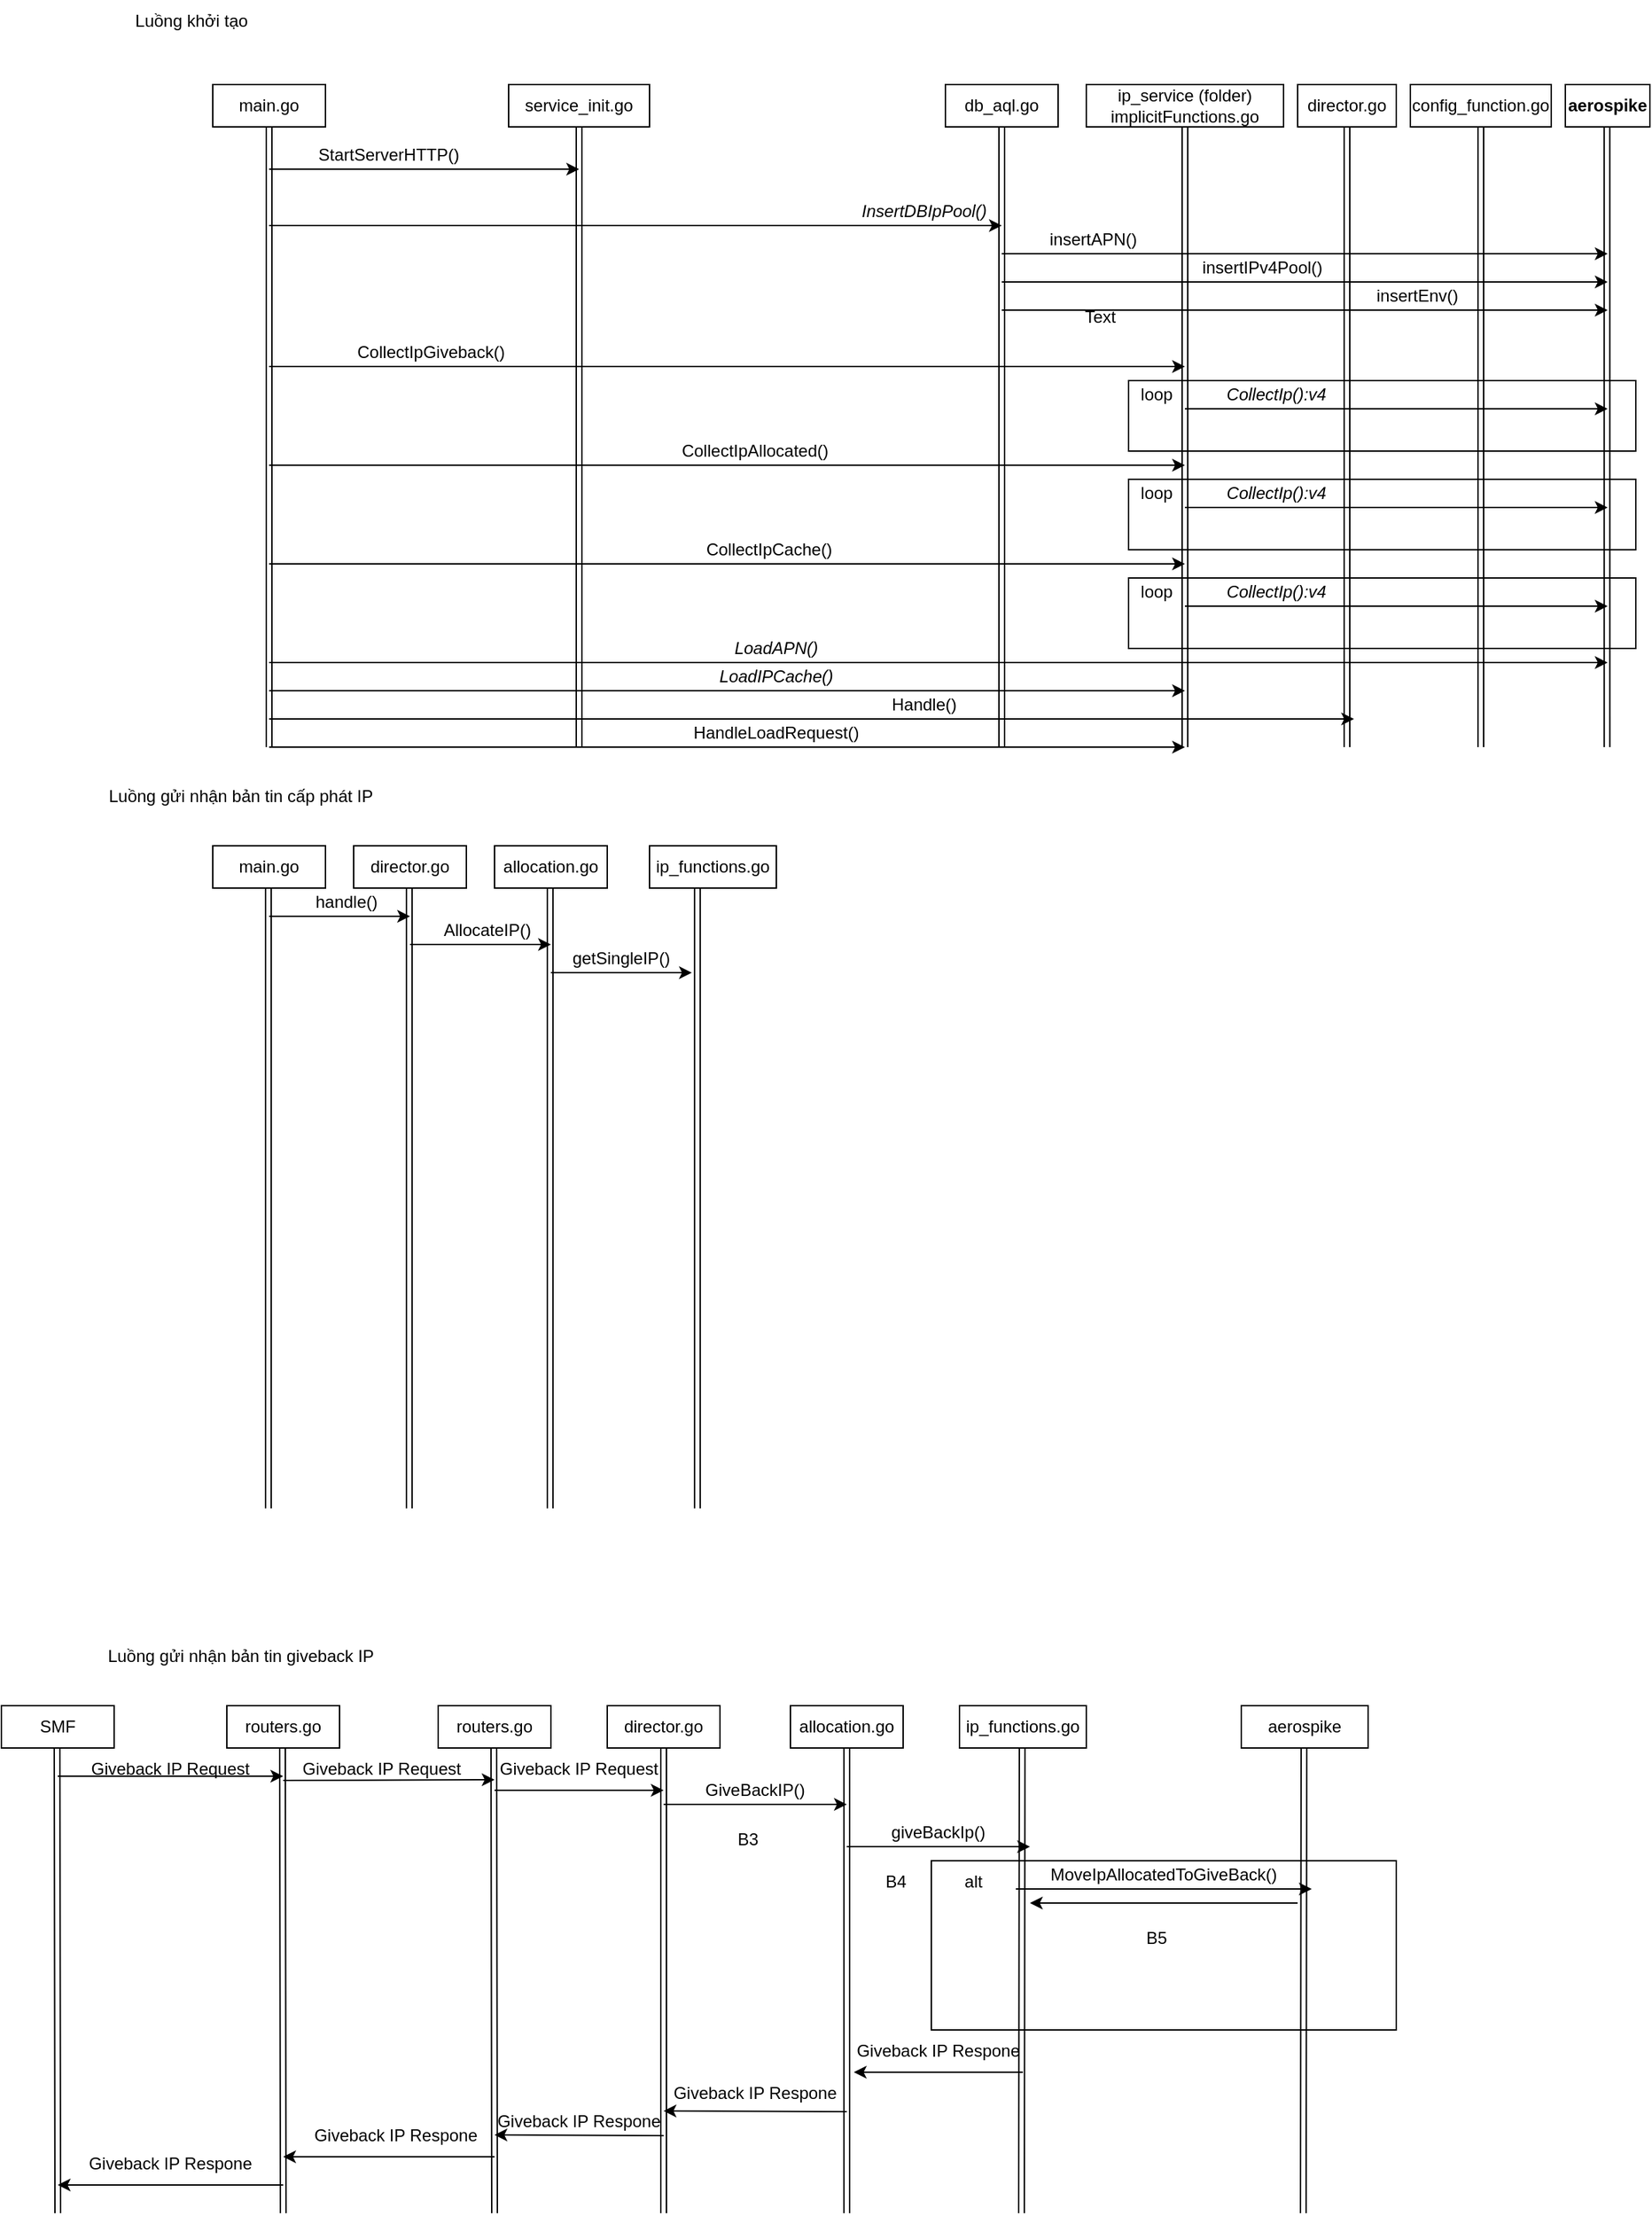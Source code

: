 <mxfile version="21.3.7" type="github">
  <diagram name="Page-1" id="74e2e168-ea6b-b213-b513-2b3c1d86103e">
    <mxGraphModel dx="1434" dy="796" grid="1" gridSize="10" guides="1" tooltips="1" connect="1" arrows="1" fold="1" page="1" pageScale="1" pageWidth="10000" pageHeight="10000" background="none" math="0" shadow="0">
      <root>
        <mxCell id="0" />
        <mxCell id="1" parent="0" />
        <mxCell id="uKHd_ahxQpPNpttr2zoV-3" style="rounded=0;orthogonalLoop=1;jettySize=auto;html=1;exitX=0.5;exitY=1;exitDx=0;exitDy=0;shape=link;" parent="1" source="uKHd_ahxQpPNpttr2zoV-1" edge="1">
          <mxGeometry relative="1" as="geometry">
            <mxPoint x="320" y="560" as="targetPoint" />
          </mxGeometry>
        </mxCell>
        <mxCell id="uKHd_ahxQpPNpttr2zoV-1" value="main.go" style="rounded=0;whiteSpace=wrap;html=1;" parent="1" vertex="1">
          <mxGeometry x="280" y="90" width="80" height="30" as="geometry" />
        </mxCell>
        <mxCell id="uKHd_ahxQpPNpttr2zoV-4" style="edgeStyle=orthogonalEdgeStyle;rounded=0;orthogonalLoop=1;jettySize=auto;html=1;exitX=0.5;exitY=1;exitDx=0;exitDy=0;shape=link;" parent="1" source="uKHd_ahxQpPNpttr2zoV-2" edge="1">
          <mxGeometry relative="1" as="geometry">
            <mxPoint x="540" y="560" as="targetPoint" />
            <Array as="points">
              <mxPoint x="540" y="560" />
            </Array>
          </mxGeometry>
        </mxCell>
        <mxCell id="uKHd_ahxQpPNpttr2zoV-2" value="service_init.go" style="rounded=0;whiteSpace=wrap;html=1;" parent="1" vertex="1">
          <mxGeometry x="490" y="90" width="100" height="30" as="geometry" />
        </mxCell>
        <mxCell id="uKHd_ahxQpPNpttr2zoV-6" value="StartServerHTTP()" style="text;html=1;strokeColor=none;fillColor=none;align=center;verticalAlign=middle;whiteSpace=wrap;rounded=0;" parent="1" vertex="1">
          <mxGeometry x="350" y="130" width="110" height="20" as="geometry" />
        </mxCell>
        <mxCell id="uKHd_ahxQpPNpttr2zoV-9" value="" style="endArrow=classic;html=1;rounded=0;" parent="1" edge="1">
          <mxGeometry width="50" height="50" relative="1" as="geometry">
            <mxPoint x="320" y="150" as="sourcePoint" />
            <mxPoint x="540" y="150" as="targetPoint" />
          </mxGeometry>
        </mxCell>
        <mxCell id="uKHd_ahxQpPNpttr2zoV-22" value="db_aql.go" style="rounded=0;whiteSpace=wrap;html=1;" parent="1" vertex="1">
          <mxGeometry x="800" y="90" width="80" height="30" as="geometry" />
        </mxCell>
        <mxCell id="uKHd_ahxQpPNpttr2zoV-23" style="edgeStyle=orthogonalEdgeStyle;rounded=0;orthogonalLoop=1;jettySize=auto;html=1;exitX=0.5;exitY=1;exitDx=0;exitDy=0;shape=link;" parent="1" source="uKHd_ahxQpPNpttr2zoV-22" edge="1">
          <mxGeometry relative="1" as="geometry">
            <mxPoint x="840" y="560" as="targetPoint" />
            <mxPoint x="839.5" y="120" as="sourcePoint" />
            <Array as="points">
              <mxPoint x="840" y="560" />
            </Array>
          </mxGeometry>
        </mxCell>
        <mxCell id="uKHd_ahxQpPNpttr2zoV-24" value="&lt;i&gt;InsertDBIpPool()&lt;/i&gt;" style="text;html=1;strokeColor=none;fillColor=none;align=center;verticalAlign=middle;whiteSpace=wrap;rounded=0;" parent="1" vertex="1">
          <mxGeometry x="730" y="170" width="110" height="20" as="geometry" />
        </mxCell>
        <mxCell id="uKHd_ahxQpPNpttr2zoV-25" value="" style="endArrow=classic;html=1;rounded=0;" parent="1" edge="1">
          <mxGeometry width="50" height="50" relative="1" as="geometry">
            <mxPoint x="320" y="190" as="sourcePoint" />
            <mxPoint x="840" y="190" as="targetPoint" />
          </mxGeometry>
        </mxCell>
        <mxCell id="uKHd_ahxQpPNpttr2zoV-26" value="ip_service (folder)&lt;br&gt;implicitFunctions.go" style="rounded=0;whiteSpace=wrap;html=1;" parent="1" vertex="1">
          <mxGeometry x="900" y="90" width="140" height="30" as="geometry" />
        </mxCell>
        <mxCell id="uKHd_ahxQpPNpttr2zoV-27" style="edgeStyle=orthogonalEdgeStyle;rounded=0;orthogonalLoop=1;jettySize=auto;html=1;exitX=0.5;exitY=1;exitDx=0;exitDy=0;shape=link;" parent="1" source="uKHd_ahxQpPNpttr2zoV-26" edge="1">
          <mxGeometry relative="1" as="geometry">
            <mxPoint x="970" y="560" as="targetPoint" />
            <mxPoint x="989.5" y="120" as="sourcePoint" />
            <Array as="points">
              <mxPoint x="970" y="560" />
            </Array>
          </mxGeometry>
        </mxCell>
        <mxCell id="uKHd_ahxQpPNpttr2zoV-28" value="CollectIpAllocated()" style="text;html=1;strokeColor=none;fillColor=none;align=center;verticalAlign=middle;whiteSpace=wrap;rounded=0;" parent="1" vertex="1">
          <mxGeometry x="610" y="340" width="110" height="20" as="geometry" />
        </mxCell>
        <mxCell id="uKHd_ahxQpPNpttr2zoV-29" value="" style="endArrow=classic;html=1;rounded=0;" parent="1" edge="1">
          <mxGeometry width="50" height="50" relative="1" as="geometry">
            <mxPoint x="320" y="290" as="sourcePoint" />
            <mxPoint x="970" y="290" as="targetPoint" />
          </mxGeometry>
        </mxCell>
        <mxCell id="uKHd_ahxQpPNpttr2zoV-30" value="CollectIpGiveback()" style="text;html=1;strokeColor=none;fillColor=none;align=center;verticalAlign=middle;whiteSpace=wrap;rounded=0;" parent="1" vertex="1">
          <mxGeometry x="380" y="270" width="110" height="20" as="geometry" />
        </mxCell>
        <mxCell id="uKHd_ahxQpPNpttr2zoV-31" value="CollectIpCache()" style="text;html=1;strokeColor=none;fillColor=none;align=center;verticalAlign=middle;whiteSpace=wrap;rounded=0;" parent="1" vertex="1">
          <mxGeometry x="620" y="410" width="110" height="20" as="geometry" />
        </mxCell>
        <mxCell id="uKHd_ahxQpPNpttr2zoV-32" value="LoadAPN()" style="text;html=1;strokeColor=none;fillColor=none;align=center;verticalAlign=middle;whiteSpace=wrap;rounded=0;shadow=0;fontStyle=2" parent="1" vertex="1">
          <mxGeometry x="640" y="480" width="80" height="20" as="geometry" />
        </mxCell>
        <mxCell id="uKHd_ahxQpPNpttr2zoV-33" value="LoadIPCache()" style="text;html=1;strokeColor=none;fillColor=none;align=center;verticalAlign=middle;whiteSpace=wrap;rounded=0;shadow=0;fontStyle=2" parent="1" vertex="1">
          <mxGeometry x="640" y="500" width="80" height="20" as="geometry" />
        </mxCell>
        <mxCell id="uKHd_ahxQpPNpttr2zoV-34" value="director.go" style="rounded=0;whiteSpace=wrap;html=1;" parent="1" vertex="1">
          <mxGeometry x="1050" y="90" width="70" height="30" as="geometry" />
        </mxCell>
        <mxCell id="uKHd_ahxQpPNpttr2zoV-35" style="edgeStyle=orthogonalEdgeStyle;rounded=0;orthogonalLoop=1;jettySize=auto;html=1;exitX=0.5;exitY=1;exitDx=0;exitDy=0;shape=link;" parent="1" source="uKHd_ahxQpPNpttr2zoV-34" edge="1">
          <mxGeometry relative="1" as="geometry">
            <mxPoint x="1085" y="560" as="targetPoint" />
            <mxPoint x="1139.5" y="120" as="sourcePoint" />
            <Array as="points">
              <mxPoint x="1085" y="560" />
            </Array>
          </mxGeometry>
        </mxCell>
        <mxCell id="uKHd_ahxQpPNpttr2zoV-36" value="" style="endArrow=classic;html=1;rounded=0;" parent="1" edge="1">
          <mxGeometry width="50" height="50" relative="1" as="geometry">
            <mxPoint x="320" y="500" as="sourcePoint" />
            <mxPoint x="1270" y="500" as="targetPoint" />
          </mxGeometry>
        </mxCell>
        <mxCell id="uKHd_ahxQpPNpttr2zoV-37" value="Handle()" style="text;html=1;strokeColor=none;fillColor=none;align=center;verticalAlign=middle;whiteSpace=wrap;rounded=0;" parent="1" vertex="1">
          <mxGeometry x="730" y="520" width="110" height="20" as="geometry" />
        </mxCell>
        <mxCell id="uKHd_ahxQpPNpttr2zoV-38" value="HandleLoadRequest()" style="text;html=1;strokeColor=none;fillColor=none;align=center;verticalAlign=middle;whiteSpace=wrap;rounded=0;" parent="1" vertex="1">
          <mxGeometry x="625" y="540" width="110" height="20" as="geometry" />
        </mxCell>
        <mxCell id="uKHd_ahxQpPNpttr2zoV-39" value="config_function.go" style="rounded=0;whiteSpace=wrap;html=1;" parent="1" vertex="1">
          <mxGeometry x="1130" y="90" width="100" height="30" as="geometry" />
        </mxCell>
        <mxCell id="uKHd_ahxQpPNpttr2zoV-40" style="edgeStyle=orthogonalEdgeStyle;rounded=0;orthogonalLoop=1;jettySize=auto;html=1;exitX=0.5;exitY=1;exitDx=0;exitDy=0;shape=link;" parent="1" source="uKHd_ahxQpPNpttr2zoV-39" edge="1">
          <mxGeometry relative="1" as="geometry">
            <mxPoint x="1180" y="560" as="targetPoint" />
            <mxPoint x="1219.5" y="120" as="sourcePoint" />
            <Array as="points">
              <mxPoint x="1180" y="560" />
            </Array>
          </mxGeometry>
        </mxCell>
        <mxCell id="uKHd_ahxQpPNpttr2zoV-41" value="" style="endArrow=classic;html=1;rounded=0;" parent="1" edge="1">
          <mxGeometry width="50" height="50" relative="1" as="geometry">
            <mxPoint x="840" y="210" as="sourcePoint" />
            <mxPoint x="1270" y="210" as="targetPoint" />
          </mxGeometry>
        </mxCell>
        <mxCell id="uKHd_ahxQpPNpttr2zoV-42" value="&lt;b&gt;aerospike&lt;/b&gt;" style="rounded=0;whiteSpace=wrap;html=1;" parent="1" vertex="1">
          <mxGeometry x="1240" y="90" width="60" height="30" as="geometry" />
        </mxCell>
        <mxCell id="uKHd_ahxQpPNpttr2zoV-43" style="edgeStyle=orthogonalEdgeStyle;rounded=0;orthogonalLoop=1;jettySize=auto;html=1;exitX=0.5;exitY=1;exitDx=0;exitDy=0;shape=link;" parent="1" edge="1">
          <mxGeometry relative="1" as="geometry">
            <mxPoint x="1269.57" y="560" as="targetPoint" />
            <mxPoint x="1269.57" y="120" as="sourcePoint" />
            <Array as="points">
              <mxPoint x="1269.57" y="560" />
            </Array>
          </mxGeometry>
        </mxCell>
        <mxCell id="uKHd_ahxQpPNpttr2zoV-45" value="insertAPN()" style="text;html=1;strokeColor=none;fillColor=none;align=center;verticalAlign=middle;whiteSpace=wrap;rounded=0;" parent="1" vertex="1">
          <mxGeometry x="850" y="190" width="110" height="20" as="geometry" />
        </mxCell>
        <mxCell id="uKHd_ahxQpPNpttr2zoV-46" value="insertIPv4Pool()" style="text;html=1;strokeColor=none;fillColor=none;align=center;verticalAlign=middle;whiteSpace=wrap;rounded=0;" parent="1" vertex="1">
          <mxGeometry x="970" y="210" width="110" height="20" as="geometry" />
        </mxCell>
        <mxCell id="uKHd_ahxQpPNpttr2zoV-47" value="insertEnv()" style="text;html=1;strokeColor=none;fillColor=none;align=center;verticalAlign=middle;whiteSpace=wrap;rounded=0;" parent="1" vertex="1">
          <mxGeometry x="1080" y="230" width="110" height="20" as="geometry" />
        </mxCell>
        <mxCell id="uKHd_ahxQpPNpttr2zoV-50" value="" style="rounded=0;whiteSpace=wrap;html=1;fillColor=none;" parent="1" vertex="1">
          <mxGeometry x="930" y="300" width="360" height="50" as="geometry" />
        </mxCell>
        <mxCell id="uKHd_ahxQpPNpttr2zoV-51" value="loop" style="text;html=1;align=center;verticalAlign=middle;whiteSpace=wrap;rounded=0;glass=0;strokeWidth=5;opacity=20;" parent="1" vertex="1">
          <mxGeometry x="930" y="300" width="40" height="20" as="geometry" />
        </mxCell>
        <mxCell id="uKHd_ahxQpPNpttr2zoV-53" value="" style="endArrow=classic;html=1;rounded=0;" parent="1" edge="1">
          <mxGeometry width="50" height="50" relative="1" as="geometry">
            <mxPoint x="970" y="320" as="sourcePoint" />
            <mxPoint x="1270" y="320" as="targetPoint" />
          </mxGeometry>
        </mxCell>
        <mxCell id="uKHd_ahxQpPNpttr2zoV-54" value="&lt;i&gt;CollectIp():v4&lt;/i&gt;" style="text;html=1;strokeColor=none;fillColor=none;align=center;verticalAlign=middle;whiteSpace=wrap;rounded=0;" parent="1" vertex="1">
          <mxGeometry x="980" y="300" width="110" height="20" as="geometry" />
        </mxCell>
        <mxCell id="uKHd_ahxQpPNpttr2zoV-55" value="" style="endArrow=classic;html=1;rounded=0;" parent="1" edge="1">
          <mxGeometry width="50" height="50" relative="1" as="geometry">
            <mxPoint x="320" y="360" as="sourcePoint" />
            <mxPoint x="970" y="360" as="targetPoint" />
          </mxGeometry>
        </mxCell>
        <mxCell id="uKHd_ahxQpPNpttr2zoV-56" value="" style="rounded=0;whiteSpace=wrap;html=1;fillColor=none;" parent="1" vertex="1">
          <mxGeometry x="930" y="370" width="360" height="50" as="geometry" />
        </mxCell>
        <mxCell id="uKHd_ahxQpPNpttr2zoV-58" value="" style="endArrow=classic;html=1;rounded=0;" parent="1" edge="1">
          <mxGeometry width="50" height="50" relative="1" as="geometry">
            <mxPoint x="970" y="390" as="sourcePoint" />
            <mxPoint x="1270" y="390" as="targetPoint" />
          </mxGeometry>
        </mxCell>
        <mxCell id="uKHd_ahxQpPNpttr2zoV-59" value="&lt;i&gt;CollectIp():v4&lt;/i&gt;" style="text;html=1;strokeColor=none;fillColor=none;align=center;verticalAlign=middle;whiteSpace=wrap;rounded=0;" parent="1" vertex="1">
          <mxGeometry x="980" y="370" width="110" height="20" as="geometry" />
        </mxCell>
        <mxCell id="uKHd_ahxQpPNpttr2zoV-60" value="" style="endArrow=classic;html=1;rounded=0;" parent="1" edge="1">
          <mxGeometry width="50" height="50" relative="1" as="geometry">
            <mxPoint x="320" y="430" as="sourcePoint" />
            <mxPoint x="970" y="430" as="targetPoint" />
          </mxGeometry>
        </mxCell>
        <mxCell id="uKHd_ahxQpPNpttr2zoV-61" value="" style="rounded=0;whiteSpace=wrap;html=1;fillColor=none;" parent="1" vertex="1">
          <mxGeometry x="930" y="440" width="360" height="50" as="geometry" />
        </mxCell>
        <mxCell id="uKHd_ahxQpPNpttr2zoV-62" value="" style="endArrow=classic;html=1;rounded=0;" parent="1" edge="1">
          <mxGeometry width="50" height="50" relative="1" as="geometry">
            <mxPoint x="970" y="460" as="sourcePoint" />
            <mxPoint x="1270" y="460" as="targetPoint" />
          </mxGeometry>
        </mxCell>
        <mxCell id="uKHd_ahxQpPNpttr2zoV-63" value="&lt;i&gt;CollectIp():v4&lt;/i&gt;" style="text;html=1;strokeColor=none;fillColor=none;align=center;verticalAlign=middle;whiteSpace=wrap;rounded=0;" parent="1" vertex="1">
          <mxGeometry x="980" y="440" width="110" height="20" as="geometry" />
        </mxCell>
        <mxCell id="uKHd_ahxQpPNpttr2zoV-64" value="loop" style="text;html=1;align=center;verticalAlign=middle;whiteSpace=wrap;rounded=0;glass=0;strokeWidth=5;opacity=20;" parent="1" vertex="1">
          <mxGeometry x="930" y="370" width="40" height="20" as="geometry" />
        </mxCell>
        <mxCell id="uKHd_ahxQpPNpttr2zoV-65" value="loop" style="text;html=1;align=center;verticalAlign=middle;whiteSpace=wrap;rounded=0;glass=0;strokeWidth=5;opacity=20;" parent="1" vertex="1">
          <mxGeometry x="930" y="440" width="40" height="20" as="geometry" />
        </mxCell>
        <mxCell id="uKHd_ahxQpPNpttr2zoV-66" value="" style="endArrow=classic;html=1;rounded=0;" parent="1" edge="1">
          <mxGeometry width="50" height="50" relative="1" as="geometry">
            <mxPoint x="320" y="520" as="sourcePoint" />
            <mxPoint x="970" y="520" as="targetPoint" />
          </mxGeometry>
        </mxCell>
        <mxCell id="uKHd_ahxQpPNpttr2zoV-68" value="" style="endArrow=classic;html=1;rounded=0;" parent="1" edge="1">
          <mxGeometry width="50" height="50" relative="1" as="geometry">
            <mxPoint x="320" y="560" as="sourcePoint" />
            <mxPoint x="970" y="560" as="targetPoint" />
          </mxGeometry>
        </mxCell>
        <mxCell id="uKHd_ahxQpPNpttr2zoV-69" value="" style="endArrow=classic;html=1;rounded=0;" parent="1" edge="1">
          <mxGeometry width="50" height="50" relative="1" as="geometry">
            <mxPoint x="840" y="230" as="sourcePoint" />
            <mxPoint x="1270" y="230" as="targetPoint" />
          </mxGeometry>
        </mxCell>
        <mxCell id="uKHd_ahxQpPNpttr2zoV-72" value="" style="endArrow=classic;html=1;rounded=0;" parent="1" edge="1">
          <mxGeometry width="50" height="50" relative="1" as="geometry">
            <mxPoint x="840" y="250" as="sourcePoint" />
            <mxPoint x="1270" y="250" as="targetPoint" />
          </mxGeometry>
        </mxCell>
        <mxCell id="uKHd_ahxQpPNpttr2zoV-74" value="" style="endArrow=classic;html=1;rounded=0;" parent="1" edge="1">
          <mxGeometry width="50" height="50" relative="1" as="geometry">
            <mxPoint x="320" y="540" as="sourcePoint" />
            <mxPoint x="1090" y="540" as="targetPoint" />
          </mxGeometry>
        </mxCell>
        <mxCell id="uKHd_ahxQpPNpttr2zoV-75" value="main.go" style="rounded=0;whiteSpace=wrap;html=1;" parent="1" vertex="1">
          <mxGeometry x="280" y="630" width="80" height="30" as="geometry" />
        </mxCell>
        <mxCell id="uKHd_ahxQpPNpttr2zoV-76" value="director.go" style="rounded=0;whiteSpace=wrap;html=1;" parent="1" vertex="1">
          <mxGeometry x="380" y="630" width="80" height="30" as="geometry" />
        </mxCell>
        <mxCell id="uKHd_ahxQpPNpttr2zoV-77" style="rounded=0;orthogonalLoop=1;jettySize=auto;html=1;exitX=0.5;exitY=1;exitDx=0;exitDy=0;shape=link;" parent="1" edge="1">
          <mxGeometry relative="1" as="geometry">
            <mxPoint x="319.47" y="1100" as="targetPoint" />
            <mxPoint x="319.47" y="660" as="sourcePoint" />
          </mxGeometry>
        </mxCell>
        <mxCell id="uKHd_ahxQpPNpttr2zoV-78" style="rounded=0;orthogonalLoop=1;jettySize=auto;html=1;exitX=0.5;exitY=1;exitDx=0;exitDy=0;shape=link;" parent="1" edge="1">
          <mxGeometry relative="1" as="geometry">
            <mxPoint x="419.47" y="1100" as="targetPoint" />
            <mxPoint x="419.47" y="660" as="sourcePoint" />
          </mxGeometry>
        </mxCell>
        <mxCell id="uKHd_ahxQpPNpttr2zoV-79" value="allocation.go" style="rounded=0;whiteSpace=wrap;html=1;" parent="1" vertex="1">
          <mxGeometry x="480" y="630" width="80" height="30" as="geometry" />
        </mxCell>
        <mxCell id="uKHd_ahxQpPNpttr2zoV-80" style="rounded=0;orthogonalLoop=1;jettySize=auto;html=1;exitX=0.5;exitY=1;exitDx=0;exitDy=0;shape=link;" parent="1" edge="1">
          <mxGeometry relative="1" as="geometry">
            <mxPoint x="519.47" y="1100" as="targetPoint" />
            <mxPoint x="519.47" y="660" as="sourcePoint" />
          </mxGeometry>
        </mxCell>
        <mxCell id="uKHd_ahxQpPNpttr2zoV-81" value="handle()" style="text;html=1;strokeColor=none;fillColor=none;align=center;verticalAlign=middle;whiteSpace=wrap;rounded=0;" parent="1" vertex="1">
          <mxGeometry x="320" y="660" width="110" height="20" as="geometry" />
        </mxCell>
        <mxCell id="uKHd_ahxQpPNpttr2zoV-82" value="" style="endArrow=classic;html=1;rounded=0;" parent="1" edge="1">
          <mxGeometry width="50" height="50" relative="1" as="geometry">
            <mxPoint x="320" y="680" as="sourcePoint" />
            <mxPoint x="420" y="680" as="targetPoint" />
          </mxGeometry>
        </mxCell>
        <mxCell id="uKHd_ahxQpPNpttr2zoV-83" value="AllocateIP()" style="text;html=1;strokeColor=none;fillColor=none;align=center;verticalAlign=middle;whiteSpace=wrap;rounded=0;" parent="1" vertex="1">
          <mxGeometry x="420" y="680" width="110" height="20" as="geometry" />
        </mxCell>
        <mxCell id="uKHd_ahxQpPNpttr2zoV-84" value="" style="endArrow=classic;html=1;rounded=0;" parent="1" edge="1">
          <mxGeometry width="50" height="50" relative="1" as="geometry">
            <mxPoint x="420" y="700" as="sourcePoint" />
            <mxPoint x="520" y="700" as="targetPoint" />
          </mxGeometry>
        </mxCell>
        <mxCell id="uKHd_ahxQpPNpttr2zoV-85" value="ip_functions.go" style="rounded=0;whiteSpace=wrap;html=1;" parent="1" vertex="1">
          <mxGeometry x="590" y="630" width="90" height="30" as="geometry" />
        </mxCell>
        <mxCell id="uKHd_ahxQpPNpttr2zoV-86" style="rounded=0;orthogonalLoop=1;jettySize=auto;html=1;exitX=0.5;exitY=1;exitDx=0;exitDy=0;shape=link;" parent="1" edge="1">
          <mxGeometry relative="1" as="geometry">
            <mxPoint x="623.95" y="1100" as="targetPoint" />
            <mxPoint x="623.95" y="660" as="sourcePoint" />
          </mxGeometry>
        </mxCell>
        <mxCell id="uKHd_ahxQpPNpttr2zoV-87" value="getSingleIP()" style="text;html=1;strokeColor=none;fillColor=none;align=center;verticalAlign=middle;whiteSpace=wrap;rounded=0;" parent="1" vertex="1">
          <mxGeometry x="515" y="700" width="110" height="20" as="geometry" />
        </mxCell>
        <mxCell id="uKHd_ahxQpPNpttr2zoV-88" value="" style="endArrow=classic;html=1;rounded=0;" parent="1" edge="1">
          <mxGeometry width="50" height="50" relative="1" as="geometry">
            <mxPoint x="520" y="720" as="sourcePoint" />
            <mxPoint x="620" y="720" as="targetPoint" />
          </mxGeometry>
        </mxCell>
        <mxCell id="uKHd_ahxQpPNpttr2zoV-89" value="Text" style="text;html=1;strokeColor=none;fillColor=none;align=center;verticalAlign=middle;whiteSpace=wrap;rounded=0;" parent="1" vertex="1">
          <mxGeometry x="880" y="240" width="60" height="30" as="geometry" />
        </mxCell>
        <mxCell id="uKHd_ahxQpPNpttr2zoV-90" value="Luồng khởi tạo" style="text;html=1;strokeColor=none;fillColor=none;align=center;verticalAlign=middle;whiteSpace=wrap;rounded=0;" parent="1" vertex="1">
          <mxGeometry x="220" y="30" width="90" height="30" as="geometry" />
        </mxCell>
        <mxCell id="uKHd_ahxQpPNpttr2zoV-91" value="Luồng gửi nhận bản tin giveback IP" style="text;html=1;strokeColor=none;fillColor=none;align=center;verticalAlign=middle;whiteSpace=wrap;rounded=0;" parent="1" vertex="1">
          <mxGeometry x="200" y="1190" width="200" height="30" as="geometry" />
        </mxCell>
        <mxCell id="uKHd_ahxQpPNpttr2zoV-93" value="routers.go" style="rounded=0;whiteSpace=wrap;html=1;" parent="1" vertex="1">
          <mxGeometry x="440" y="1240" width="80" height="30" as="geometry" />
        </mxCell>
        <mxCell id="uKHd_ahxQpPNpttr2zoV-94" value="director.go" style="rounded=0;whiteSpace=wrap;html=1;" parent="1" vertex="1">
          <mxGeometry x="560" y="1240" width="80" height="30" as="geometry" />
        </mxCell>
        <mxCell id="uKHd_ahxQpPNpttr2zoV-95" style="rounded=0;orthogonalLoop=1;jettySize=auto;html=1;exitX=0.5;exitY=1;exitDx=0;exitDy=0;shape=link;" parent="1" edge="1">
          <mxGeometry relative="1" as="geometry">
            <mxPoint x="600" y="1600" as="targetPoint" />
            <mxPoint x="600" y="1270" as="sourcePoint" />
          </mxGeometry>
        </mxCell>
        <mxCell id="uKHd_ahxQpPNpttr2zoV-96" value="allocation.go" style="rounded=0;whiteSpace=wrap;html=1;" parent="1" vertex="1">
          <mxGeometry x="690" y="1240" width="80" height="30" as="geometry" />
        </mxCell>
        <mxCell id="uKHd_ahxQpPNpttr2zoV-97" style="rounded=0;orthogonalLoop=1;jettySize=auto;html=1;exitX=0.5;exitY=1;exitDx=0;exitDy=0;shape=link;" parent="1" edge="1">
          <mxGeometry relative="1" as="geometry">
            <mxPoint x="730" y="1600" as="targetPoint" />
            <mxPoint x="730" y="1270" as="sourcePoint" />
          </mxGeometry>
        </mxCell>
        <mxCell id="uKHd_ahxQpPNpttr2zoV-100" value="GiveBackIP()" style="text;html=1;strokeColor=none;fillColor=none;align=center;verticalAlign=middle;whiteSpace=wrap;rounded=0;" parent="1" vertex="1">
          <mxGeometry x="610" y="1290" width="110" height="20" as="geometry" />
        </mxCell>
        <mxCell id="uKHd_ahxQpPNpttr2zoV-101" value="" style="endArrow=classic;html=1;rounded=0;" parent="1" edge="1">
          <mxGeometry width="50" height="50" relative="1" as="geometry">
            <mxPoint x="600" y="1310" as="sourcePoint" />
            <mxPoint x="730" y="1310" as="targetPoint" />
          </mxGeometry>
        </mxCell>
        <mxCell id="uKHd_ahxQpPNpttr2zoV-102" value="ip_functions.go" style="rounded=0;whiteSpace=wrap;html=1;" parent="1" vertex="1">
          <mxGeometry x="810" y="1240" width="90" height="30" as="geometry" />
        </mxCell>
        <mxCell id="uKHd_ahxQpPNpttr2zoV-103" style="rounded=0;orthogonalLoop=1;jettySize=auto;html=1;exitX=0.5;exitY=1;exitDx=0;exitDy=0;shape=link;" parent="1" edge="1">
          <mxGeometry relative="1" as="geometry">
            <mxPoint x="854" y="1600" as="targetPoint" />
            <mxPoint x="854.47" y="1270" as="sourcePoint" />
          </mxGeometry>
        </mxCell>
        <mxCell id="uKHd_ahxQpPNpttr2zoV-104" value="giveBackIp()" style="text;html=1;strokeColor=none;fillColor=none;align=center;verticalAlign=middle;whiteSpace=wrap;rounded=0;" parent="1" vertex="1">
          <mxGeometry x="740" y="1320" width="110" height="20" as="geometry" />
        </mxCell>
        <mxCell id="uKHd_ahxQpPNpttr2zoV-105" value="" style="endArrow=classic;html=1;rounded=0;" parent="1" edge="1">
          <mxGeometry width="50" height="50" relative="1" as="geometry">
            <mxPoint x="730" y="1340" as="sourcePoint" />
            <mxPoint x="860" y="1340" as="targetPoint" />
          </mxGeometry>
        </mxCell>
        <mxCell id="uKHd_ahxQpPNpttr2zoV-106" value="aerospike" style="rounded=0;whiteSpace=wrap;html=1;" parent="1" vertex="1">
          <mxGeometry x="1010" y="1240" width="90" height="30" as="geometry" />
        </mxCell>
        <mxCell id="uKHd_ahxQpPNpttr2zoV-107" style="rounded=0;orthogonalLoop=1;jettySize=auto;html=1;exitX=0.5;exitY=1;exitDx=0;exitDy=0;shape=link;" parent="1" edge="1">
          <mxGeometry relative="1" as="geometry">
            <mxPoint x="1054" y="1600" as="targetPoint" />
            <mxPoint x="1054.47" y="1270" as="sourcePoint" />
          </mxGeometry>
        </mxCell>
        <mxCell id="uKHd_ahxQpPNpttr2zoV-108" value="MoveIpAllocatedToGiveBack()" style="text;html=1;strokeColor=none;fillColor=none;align=center;verticalAlign=middle;whiteSpace=wrap;rounded=0;" parent="1" vertex="1">
          <mxGeometry x="900" y="1350" width="110" height="20" as="geometry" />
        </mxCell>
        <mxCell id="uKHd_ahxQpPNpttr2zoV-109" value="" style="endArrow=classic;html=1;rounded=0;" parent="1" edge="1">
          <mxGeometry width="50" height="50" relative="1" as="geometry">
            <mxPoint x="850" y="1370" as="sourcePoint" />
            <mxPoint x="1060" y="1370" as="targetPoint" />
          </mxGeometry>
        </mxCell>
        <mxCell id="uKHd_ahxQpPNpttr2zoV-110" value="" style="endArrow=classic;html=1;rounded=0;" parent="1" edge="1">
          <mxGeometry width="50" height="50" relative="1" as="geometry">
            <mxPoint x="1050" y="1380" as="sourcePoint" />
            <mxPoint x="860" y="1380" as="targetPoint" />
          </mxGeometry>
        </mxCell>
        <mxCell id="JB032UMuUiipvlq29w-M-1" value="Luồng gửi nhận bản tin cấp phát IP" style="text;html=1;strokeColor=none;fillColor=none;align=center;verticalAlign=middle;whiteSpace=wrap;rounded=0;" vertex="1" parent="1">
          <mxGeometry x="200" y="580" width="200" height="30" as="geometry" />
        </mxCell>
        <mxCell id="JB032UMuUiipvlq29w-M-2" value="" style="rounded=0;whiteSpace=wrap;html=1;fillColor=none;" vertex="1" parent="1">
          <mxGeometry x="790" y="1350" width="330" height="120" as="geometry" />
        </mxCell>
        <mxCell id="JB032UMuUiipvlq29w-M-5" value="alt" style="text;html=1;strokeColor=none;fillColor=none;align=center;verticalAlign=middle;whiteSpace=wrap;rounded=0;" vertex="1" parent="1">
          <mxGeometry x="790" y="1350" width="60" height="30" as="geometry" />
        </mxCell>
        <mxCell id="JB032UMuUiipvlq29w-M-6" value="B3" style="text;html=1;strokeColor=none;fillColor=none;align=center;verticalAlign=middle;whiteSpace=wrap;rounded=0;" vertex="1" parent="1">
          <mxGeometry x="630" y="1320" width="60" height="30" as="geometry" />
        </mxCell>
        <mxCell id="JB032UMuUiipvlq29w-M-7" value="B4" style="text;html=1;strokeColor=none;fillColor=none;align=center;verticalAlign=middle;whiteSpace=wrap;rounded=0;" vertex="1" parent="1">
          <mxGeometry x="735" y="1350" width="60" height="30" as="geometry" />
        </mxCell>
        <mxCell id="JB032UMuUiipvlq29w-M-8" value="B5" style="text;html=1;strokeColor=none;fillColor=none;align=center;verticalAlign=middle;whiteSpace=wrap;rounded=0;" vertex="1" parent="1">
          <mxGeometry x="920" y="1390" width="60" height="30" as="geometry" />
        </mxCell>
        <mxCell id="JB032UMuUiipvlq29w-M-9" value="" style="endArrow=classic;html=1;rounded=0;" edge="1" parent="1">
          <mxGeometry width="50" height="50" relative="1" as="geometry">
            <mxPoint x="480" y="1300" as="sourcePoint" />
            <mxPoint x="600" y="1300" as="targetPoint" />
          </mxGeometry>
        </mxCell>
        <mxCell id="JB032UMuUiipvlq29w-M-10" style="rounded=0;orthogonalLoop=1;jettySize=auto;html=1;exitX=0.5;exitY=1;exitDx=0;exitDy=0;shape=link;" edge="1" parent="1">
          <mxGeometry relative="1" as="geometry">
            <mxPoint x="480" y="1600" as="targetPoint" />
            <mxPoint x="479.5" y="1270" as="sourcePoint" />
          </mxGeometry>
        </mxCell>
        <mxCell id="JB032UMuUiipvlq29w-M-11" value="Giveback IP Request" style="text;html=1;strokeColor=none;fillColor=none;align=center;verticalAlign=middle;whiteSpace=wrap;rounded=0;" vertex="1" parent="1">
          <mxGeometry x="480" y="1270" width="120" height="30" as="geometry" />
        </mxCell>
        <mxCell id="JB032UMuUiipvlq29w-M-12" value="routers.go" style="rounded=0;whiteSpace=wrap;html=1;" vertex="1" parent="1">
          <mxGeometry x="290" y="1240" width="80" height="30" as="geometry" />
        </mxCell>
        <mxCell id="JB032UMuUiipvlq29w-M-13" style="rounded=0;orthogonalLoop=1;jettySize=auto;html=1;exitX=0.5;exitY=1;exitDx=0;exitDy=0;shape=link;" edge="1" parent="1">
          <mxGeometry relative="1" as="geometry">
            <mxPoint x="330" y="1600" as="targetPoint" />
            <mxPoint x="329.5" y="1270" as="sourcePoint" />
          </mxGeometry>
        </mxCell>
        <mxCell id="JB032UMuUiipvlq29w-M-14" value="Giveback IP Request" style="text;html=1;strokeColor=none;fillColor=none;align=center;verticalAlign=middle;whiteSpace=wrap;rounded=0;" vertex="1" parent="1">
          <mxGeometry x="340" y="1270" width="120" height="30" as="geometry" />
        </mxCell>
        <mxCell id="JB032UMuUiipvlq29w-M-15" value="" style="endArrow=classic;html=1;rounded=0;entryX=0;entryY=0.75;entryDx=0;entryDy=0;" edge="1" parent="1" target="JB032UMuUiipvlq29w-M-11">
          <mxGeometry width="50" height="50" relative="1" as="geometry">
            <mxPoint x="330" y="1293" as="sourcePoint" />
            <mxPoint x="420" y="1380" as="targetPoint" />
          </mxGeometry>
        </mxCell>
        <mxCell id="JB032UMuUiipvlq29w-M-17" value="" style="endArrow=classic;html=1;rounded=0;" edge="1" parent="1">
          <mxGeometry width="50" height="50" relative="1" as="geometry">
            <mxPoint x="855" y="1500" as="sourcePoint" />
            <mxPoint x="735" y="1500" as="targetPoint" />
          </mxGeometry>
        </mxCell>
        <mxCell id="JB032UMuUiipvlq29w-M-18" value="Giveback IP Respone" style="text;html=1;strokeColor=none;fillColor=none;align=center;verticalAlign=middle;whiteSpace=wrap;rounded=0;" vertex="1" parent="1">
          <mxGeometry x="735" y="1470" width="120" height="30" as="geometry" />
        </mxCell>
        <mxCell id="JB032UMuUiipvlq29w-M-19" value="Giveback IP Respone" style="text;html=1;strokeColor=none;fillColor=none;align=center;verticalAlign=middle;whiteSpace=wrap;rounded=0;" vertex="1" parent="1">
          <mxGeometry x="605" y="1500" width="120" height="30" as="geometry" />
        </mxCell>
        <mxCell id="JB032UMuUiipvlq29w-M-20" value="Giveback IP Respone" style="text;html=1;strokeColor=none;fillColor=none;align=center;verticalAlign=middle;whiteSpace=wrap;rounded=0;" vertex="1" parent="1">
          <mxGeometry x="480" y="1520" width="120" height="30" as="geometry" />
        </mxCell>
        <mxCell id="JB032UMuUiipvlq29w-M-21" value="Giveback IP Respone" style="text;html=1;strokeColor=none;fillColor=none;align=center;verticalAlign=middle;whiteSpace=wrap;rounded=0;" vertex="1" parent="1">
          <mxGeometry x="350" y="1530" width="120" height="30" as="geometry" />
        </mxCell>
        <mxCell id="JB032UMuUiipvlq29w-M-22" value="" style="endArrow=classic;html=1;rounded=0;entryX=1;entryY=0.25;entryDx=0;entryDy=0;" edge="1" parent="1" target="JB032UMuUiipvlq29w-M-20">
          <mxGeometry width="50" height="50" relative="1" as="geometry">
            <mxPoint x="730" y="1528" as="sourcePoint" />
            <mxPoint x="680" y="1590" as="targetPoint" />
          </mxGeometry>
        </mxCell>
        <mxCell id="JB032UMuUiipvlq29w-M-24" value="" style="endArrow=classic;html=1;rounded=0;entryX=1;entryY=0.25;entryDx=0;entryDy=0;" edge="1" parent="1">
          <mxGeometry width="50" height="50" relative="1" as="geometry">
            <mxPoint x="600" y="1545" as="sourcePoint" />
            <mxPoint x="480" y="1544.5" as="targetPoint" />
          </mxGeometry>
        </mxCell>
        <mxCell id="JB032UMuUiipvlq29w-M-25" value="" style="endArrow=classic;html=1;rounded=0;entryX=1;entryY=0.25;entryDx=0;entryDy=0;" edge="1" parent="1">
          <mxGeometry width="50" height="50" relative="1" as="geometry">
            <mxPoint x="480" y="1560" as="sourcePoint" />
            <mxPoint x="330" y="1560" as="targetPoint" />
          </mxGeometry>
        </mxCell>
        <mxCell id="JB032UMuUiipvlq29w-M-26" value="SMF" style="rounded=0;whiteSpace=wrap;html=1;" vertex="1" parent="1">
          <mxGeometry x="130" y="1240" width="80" height="30" as="geometry" />
        </mxCell>
        <mxCell id="JB032UMuUiipvlq29w-M-27" style="rounded=0;orthogonalLoop=1;jettySize=auto;html=1;exitX=0.5;exitY=1;exitDx=0;exitDy=0;shape=link;" edge="1" parent="1">
          <mxGeometry relative="1" as="geometry">
            <mxPoint x="170" y="1600" as="targetPoint" />
            <mxPoint x="169.5" y="1270" as="sourcePoint" />
          </mxGeometry>
        </mxCell>
        <mxCell id="JB032UMuUiipvlq29w-M-28" value="Giveback IP Request" style="text;html=1;strokeColor=none;fillColor=none;align=center;verticalAlign=middle;whiteSpace=wrap;rounded=0;" vertex="1" parent="1">
          <mxGeometry x="190" y="1270" width="120" height="30" as="geometry" />
        </mxCell>
        <mxCell id="JB032UMuUiipvlq29w-M-29" value="Giveback IP Respone" style="text;html=1;strokeColor=none;fillColor=none;align=center;verticalAlign=middle;whiteSpace=wrap;rounded=0;" vertex="1" parent="1">
          <mxGeometry x="190" y="1550" width="120" height="30" as="geometry" />
        </mxCell>
        <mxCell id="JB032UMuUiipvlq29w-M-30" value="" style="endArrow=classic;html=1;rounded=0;" edge="1" parent="1">
          <mxGeometry width="50" height="50" relative="1" as="geometry">
            <mxPoint x="170" y="1290" as="sourcePoint" />
            <mxPoint x="330" y="1290" as="targetPoint" />
          </mxGeometry>
        </mxCell>
        <mxCell id="JB032UMuUiipvlq29w-M-31" value="" style="endArrow=classic;html=1;rounded=0;entryX=1;entryY=0.25;entryDx=0;entryDy=0;" edge="1" parent="1">
          <mxGeometry width="50" height="50" relative="1" as="geometry">
            <mxPoint x="330" y="1580" as="sourcePoint" />
            <mxPoint x="170" y="1580" as="targetPoint" />
          </mxGeometry>
        </mxCell>
      </root>
    </mxGraphModel>
  </diagram>
</mxfile>
